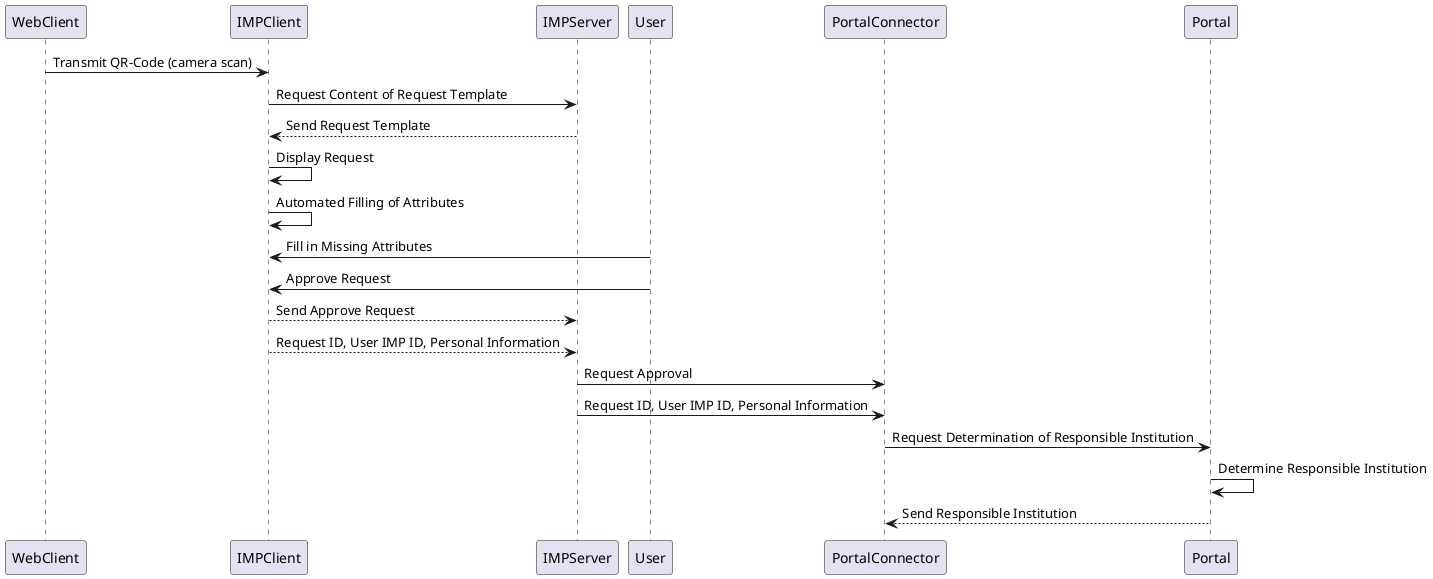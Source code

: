 @startuml Institution Determination

WebClient -> IMPClient: Transmit QR-Code (camera scan)
IMPClient -> IMPServer: Request Content of Request Template
IMPServer --> IMPClient: Send Request Template
IMPClient -> IMPClient: Display Request
IMPClient -> IMPClient: Automated Filling of Attributes 
User -> IMPClient: Fill in Missing Attributes
User -> IMPClient: Approve Request
IMPClient --> IMPServer: Send Approve Request
IMPClient --> IMPServer: Request ID, User IMP ID, Personal Information
IMPServer -> PortalConnector: Request Approval
IMPServer -> PortalConnector: Request ID, User IMP ID, Personal Information
PortalConnector -> Portal: Request Determination of Responsible Institution
Portal -> Portal: Determine Responsible Institution
Portal --> PortalConnector: Send Responsible Institution

@enduml
